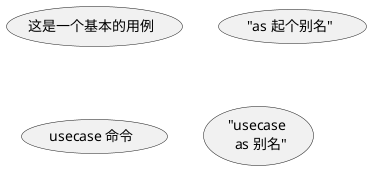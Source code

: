 @startuml
'https://plantuml.com/use-case-diagram

'(NAME)
'usecase 关键字
'as 用于指定别名


'加不加双引号都可以
("这是一个基本的用例")


("as 起个别名") as (UC2)

usecase "usecase 命令"

usecase ("usecase \n as 别名") as (UC3)


@enduml